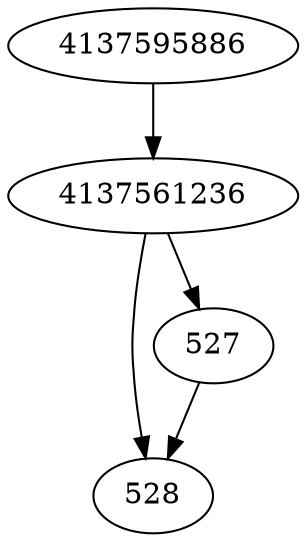 strict digraph  {
528;
4137561236;
4137595886;
527;
4137561236 -> 527;
4137561236 -> 528;
4137595886 -> 4137561236;
527 -> 528;
}
